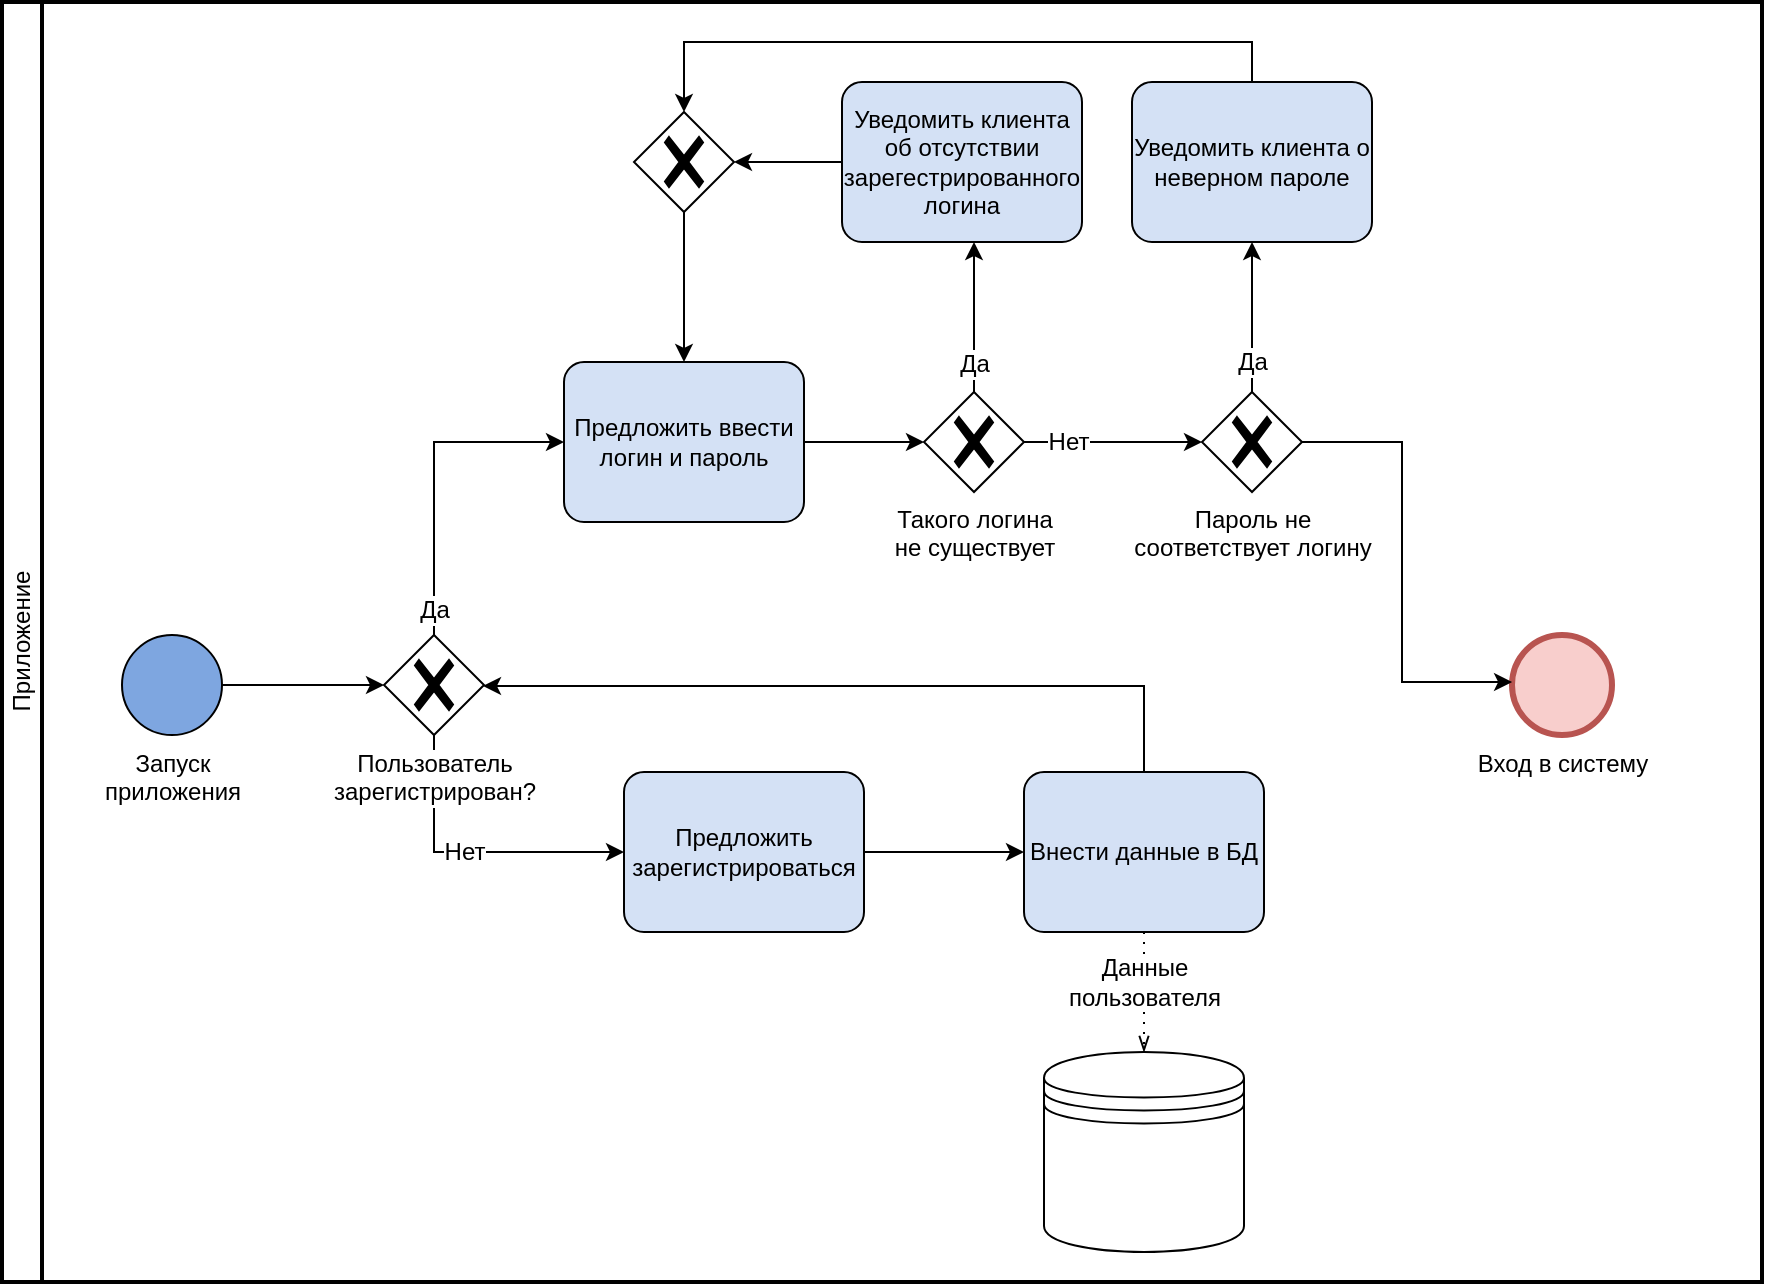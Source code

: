 <mxfile version="18.0.6" type="device" pages="3"><diagram id="o0T-fXwvhmfwsVdojOY_" name="Авторизация"><mxGraphModel dx="-19066" dy="-2922" grid="1" gridSize="10" guides="1" tooltips="1" connect="1" arrows="1" fold="1" page="1" pageScale="1" pageWidth="827" pageHeight="1169" math="0" shadow="0"><root><mxCell id="0"/><mxCell id="1" parent="0"/><mxCell id="MpMucS1ELa0cvuNRgg85-1" value="Приложение" style="swimlane;html=1;startSize=20;fontStyle=0;collapsible=0;horizontal=0;swimlaneLine=1;swimlaneFillColor=#ffffff;strokeWidth=2;" parent="1" vertex="1"><mxGeometry x="19950" y="3610" width="880" height="640" as="geometry"/></mxCell><mxCell id="MpMucS1ELa0cvuNRgg85-2" style="edgeStyle=orthogonalEdgeStyle;rounded=0;orthogonalLoop=1;jettySize=auto;html=1;fillColor=#D4E1F5;" parent="MpMucS1ELa0cvuNRgg85-1" edge="1"><mxGeometry relative="1" as="geometry"><mxPoint x="3262.0" y="78.111" as="sourcePoint"/></mxGeometry></mxCell><mxCell id="MpMucS1ELa0cvuNRgg85-3" value="" style="edgeStyle=orthogonalEdgeStyle;rounded=0;orthogonalLoop=1;jettySize=auto;html=1;" parent="MpMucS1ELa0cvuNRgg85-1" source="MpMucS1ELa0cvuNRgg85-4" target="MpMucS1ELa0cvuNRgg85-11" edge="1"><mxGeometry relative="1" as="geometry"/></mxCell><mxCell id="MpMucS1ELa0cvuNRgg85-4" value="Запуск &lt;br&gt;приложения" style="points=[[0.145,0.145,0],[0.5,0,0],[0.855,0.145,0],[1,0.5,0],[0.855,0.855,0],[0.5,1,0],[0.145,0.855,0],[0,0.5,0]];shape=mxgraph.bpmn.event;html=1;verticalLabelPosition=bottom;labelBackgroundColor=#ffffff;verticalAlign=top;align=center;perimeter=ellipsePerimeter;outlineConnect=0;aspect=fixed;outline=standard;symbol=general;fillColor=#7EA6E0;" parent="MpMucS1ELa0cvuNRgg85-1" vertex="1"><mxGeometry x="60" y="316.5" width="50" height="50" as="geometry"/></mxCell><mxCell id="MpMucS1ELa0cvuNRgg85-5" style="edgeStyle=orthogonalEdgeStyle;rounded=0;orthogonalLoop=1;jettySize=auto;html=1;" parent="MpMucS1ELa0cvuNRgg85-1" source="MpMucS1ELa0cvuNRgg85-6" target="MpMucS1ELa0cvuNRgg85-20" edge="1"><mxGeometry relative="1" as="geometry"><mxPoint x="581" y="425" as="targetPoint"/></mxGeometry></mxCell><mxCell id="MpMucS1ELa0cvuNRgg85-6" value="Предложить зарегистрироваться" style="points=[[0.25,0,0],[0.5,0,0],[0.75,0,0],[1,0.25,0],[1,0.5,0],[1,0.75,0],[0.75,1,0],[0.5,1,0],[0.25,1,0],[0,0.75,0],[0,0.5,0],[0,0.25,0]];shape=mxgraph.bpmn.task;whiteSpace=wrap;rectStyle=rounded;size=10;taskMarker=abstract;fillColor=#D4E1F5;strokeColor=#000000;" parent="MpMucS1ELa0cvuNRgg85-1" vertex="1"><mxGeometry x="311" y="385" width="120" height="80" as="geometry"/></mxCell><mxCell id="MpMucS1ELa0cvuNRgg85-7" style="edgeStyle=orthogonalEdgeStyle;rounded=0;orthogonalLoop=1;jettySize=auto;html=1;exitX=0.5;exitY=0;exitDx=0;exitDy=0;exitPerimeter=0;" parent="MpMucS1ELa0cvuNRgg85-1" source="MpMucS1ELa0cvuNRgg85-11" target="MpMucS1ELa0cvuNRgg85-15" edge="1"><mxGeometry relative="1" as="geometry"><mxPoint x="391" y="263" as="targetPoint"/><Array as="points"><mxPoint x="216" y="220"/></Array></mxGeometry></mxCell><mxCell id="MpMucS1ELa0cvuNRgg85-8" value="Да" style="edgeLabel;html=1;align=center;verticalAlign=middle;resizable=0;points=[];fontSize=12;fontColor=default;" parent="MpMucS1ELa0cvuNRgg85-7" vertex="1" connectable="0"><mxGeometry x="-0.866" y="1" relative="1" as="geometry"><mxPoint x="1" y="-2" as="offset"/></mxGeometry></mxCell><mxCell id="MpMucS1ELa0cvuNRgg85-9" style="edgeStyle=orthogonalEdgeStyle;rounded=0;orthogonalLoop=1;jettySize=auto;html=1;exitX=0.5;exitY=1;exitDx=0;exitDy=0;exitPerimeter=0;" parent="MpMucS1ELa0cvuNRgg85-1" source="MpMucS1ELa0cvuNRgg85-11" target="MpMucS1ELa0cvuNRgg85-6" edge="1"><mxGeometry relative="1" as="geometry"><Array as="points"><mxPoint x="216" y="425"/></Array></mxGeometry></mxCell><mxCell id="MpMucS1ELa0cvuNRgg85-10" value="Нет" style="edgeLabel;html=1;align=center;verticalAlign=middle;resizable=0;points=[];fontSize=12;fontColor=default;" parent="MpMucS1ELa0cvuNRgg85-9" vertex="1" connectable="0"><mxGeometry x="-0.616" relative="1" as="geometry"><mxPoint x="15" y="29" as="offset"/></mxGeometry></mxCell><mxCell id="MpMucS1ELa0cvuNRgg85-11" value="Пользователь&lt;br&gt;зарегистрирован?" style="points=[[0.25,0.25,0],[0.5,0,0],[0.75,0.25,0],[1,0.5,0],[0.75,0.75,0],[0.5,1,0],[0.25,0.75,0],[0,0.5,0]];shape=mxgraph.bpmn.gateway2;html=1;verticalLabelPosition=bottom;labelBackgroundColor=#ffffff;verticalAlign=top;align=center;perimeter=rhombusPerimeter;outlineConnect=0;outline=none;symbol=none;gwType=exclusive;" parent="MpMucS1ELa0cvuNRgg85-1" vertex="1"><mxGeometry x="191" y="316.5" width="50" height="50" as="geometry"/></mxCell><mxCell id="MpMucS1ELa0cvuNRgg85-12" value="" style="edgeStyle=orthogonalEdgeStyle;rounded=0;orthogonalLoop=1;jettySize=auto;html=1;" parent="MpMucS1ELa0cvuNRgg85-1" edge="1"><mxGeometry relative="1" as="geometry"><mxPoint x="3638" y="78" as="sourcePoint"/></mxGeometry></mxCell><mxCell id="MpMucS1ELa0cvuNRgg85-13" style="edgeStyle=orthogonalEdgeStyle;rounded=0;orthogonalLoop=1;jettySize=auto;html=1;exitX=1;exitY=0.5;exitDx=0;exitDy=0;exitPerimeter=0;fillColor=#D4E1F5;startArrow=none;" parent="MpMucS1ELa0cvuNRgg85-1" edge="1"><mxGeometry relative="1" as="geometry"><mxPoint x="3822" y="78" as="sourcePoint"/><Array as="points"/></mxGeometry></mxCell><mxCell id="MpMucS1ELa0cvuNRgg85-14" style="edgeStyle=orthogonalEdgeStyle;rounded=0;orthogonalLoop=1;jettySize=auto;html=1;labelBackgroundColor=none;labelBorderColor=none;fontSize=12;fontColor=default;" parent="MpMucS1ELa0cvuNRgg85-1" source="MpMucS1ELa0cvuNRgg85-15" target="MpMucS1ELa0cvuNRgg85-18" edge="1"><mxGeometry relative="1" as="geometry"/></mxCell><mxCell id="MpMucS1ELa0cvuNRgg85-15" value="Предложить ввести логин и пароль" style="points=[[0.25,0,0],[0.5,0,0],[0.75,0,0],[1,0.25,0],[1,0.5,0],[1,0.75,0],[0.75,1,0],[0.5,1,0],[0.25,1,0],[0,0.75,0],[0,0.5,0],[0,0.25,0]];shape=mxgraph.bpmn.task;whiteSpace=wrap;rectStyle=rounded;size=10;taskMarker=abstract;fillColor=#D4E1F5;strokeColor=#000000;" parent="MpMucS1ELa0cvuNRgg85-1" vertex="1"><mxGeometry x="281" y="180" width="120" height="80" as="geometry"/></mxCell><mxCell id="MpMucS1ELa0cvuNRgg85-16" style="edgeStyle=orthogonalEdgeStyle;rounded=0;orthogonalLoop=1;jettySize=auto;html=1;labelBackgroundColor=none;labelBorderColor=none;fontSize=12;fontColor=default;" parent="MpMucS1ELa0cvuNRgg85-1" source="MpMucS1ELa0cvuNRgg85-18" target="MpMucS1ELa0cvuNRgg85-25" edge="1"><mxGeometry relative="1" as="geometry"><Array as="points"><mxPoint x="486" y="80"/></Array></mxGeometry></mxCell><mxCell id="MpMucS1ELa0cvuNRgg85-17" value="Да" style="edgeLabel;html=1;align=center;verticalAlign=middle;resizable=0;points=[];fontSize=12;fontColor=default;" parent="MpMucS1ELa0cvuNRgg85-16" vertex="1" connectable="0"><mxGeometry x="-0.876" y="-1" relative="1" as="geometry"><mxPoint x="-1" y="-10" as="offset"/></mxGeometry></mxCell><mxCell id="MpMucS1ELa0cvuNRgg85-18" value="Такого логина &lt;br&gt;не существует" style="points=[[0.25,0.25,0],[0.5,0,0],[0.75,0.25,0],[1,0.5,0],[0.75,0.75,0],[0.5,1,0],[0.25,0.75,0],[0,0.5,0]];shape=mxgraph.bpmn.gateway2;html=1;verticalLabelPosition=bottom;labelBackgroundColor=#ffffff;verticalAlign=top;align=center;perimeter=rhombusPerimeter;outlineConnect=0;outline=none;symbol=none;gwType=exclusive;" parent="MpMucS1ELa0cvuNRgg85-1" vertex="1"><mxGeometry x="461" y="195" width="50" height="50" as="geometry"/></mxCell><mxCell id="MpMucS1ELa0cvuNRgg85-19" style="edgeStyle=orthogonalEdgeStyle;rounded=0;orthogonalLoop=1;jettySize=auto;html=1;labelBackgroundColor=none;labelBorderColor=none;fontSize=12;fontColor=default;" parent="MpMucS1ELa0cvuNRgg85-1" source="MpMucS1ELa0cvuNRgg85-20" target="MpMucS1ELa0cvuNRgg85-11" edge="1"><mxGeometry relative="1" as="geometry"><Array as="points"><mxPoint x="571" y="342"/></Array></mxGeometry></mxCell><mxCell id="MpMucS1ELa0cvuNRgg85-20" value="Внести данные в БД" style="points=[[0.25,0,0],[0.5,0,0],[0.75,0,0],[1,0.25,0],[1,0.5,0],[1,0.75,0],[0.75,1,0],[0.5,1,0],[0.25,1,0],[0,0.75,0],[0,0.5,0],[0,0.25,0]];shape=mxgraph.bpmn.task;whiteSpace=wrap;rectStyle=rounded;size=10;taskMarker=abstract;fillColor=#D4E1F5;strokeColor=#000000;" parent="MpMucS1ELa0cvuNRgg85-1" vertex="1"><mxGeometry x="511" y="385" width="120" height="80" as="geometry"/></mxCell><mxCell id="MpMucS1ELa0cvuNRgg85-21" value="" style="shape=datastore;whiteSpace=wrap;html=1;labelPosition=center;verticalLabelPosition=bottom;align=center;verticalAlign=top;labelBackgroundColor=none;fontSize=12;fontColor=default;" parent="MpMucS1ELa0cvuNRgg85-1" vertex="1"><mxGeometry x="521" y="525" width="100" height="100" as="geometry"/></mxCell><mxCell id="MpMucS1ELa0cvuNRgg85-22" value="" style="edgeStyle=elbowEdgeStyle;fontSize=12;html=1;endFill=0;startFill=0;endSize=6;startSize=6;dashed=1;dashPattern=1 4;endArrow=openThin;startArrow=none;rounded=0;labelBackgroundColor=none;labelBorderColor=none;fontColor=default;" parent="MpMucS1ELa0cvuNRgg85-1" source="MpMucS1ELa0cvuNRgg85-20" target="MpMucS1ELa0cvuNRgg85-21" edge="1"><mxGeometry width="160" relative="1" as="geometry"><mxPoint x="561" y="315" as="sourcePoint"/><mxPoint x="721" y="315" as="targetPoint"/></mxGeometry></mxCell><mxCell id="MpMucS1ELa0cvuNRgg85-23" value="Данные&lt;br&gt;пользователя" style="edgeLabel;html=1;align=center;verticalAlign=middle;resizable=0;points=[];fontSize=12;fontColor=default;" parent="MpMucS1ELa0cvuNRgg85-22" vertex="1" connectable="0"><mxGeometry x="-0.299" y="-2" relative="1" as="geometry"><mxPoint x="2" y="4" as="offset"/></mxGeometry></mxCell><mxCell id="MpMucS1ELa0cvuNRgg85-24" style="edgeStyle=orthogonalEdgeStyle;rounded=0;orthogonalLoop=1;jettySize=auto;html=1;labelBackgroundColor=none;labelBorderColor=none;fontSize=12;fontColor=default;" parent="MpMucS1ELa0cvuNRgg85-1" source="MpMucS1ELa0cvuNRgg85-25" target="MpMucS1ELa0cvuNRgg85-32" edge="1"><mxGeometry relative="1" as="geometry"/></mxCell><mxCell id="MpMucS1ELa0cvuNRgg85-25" value="Уведомить клиента об отсутствии зарегестрированного логина" style="points=[[0.25,0,0],[0.5,0,0],[0.75,0,0],[1,0.25,0],[1,0.5,0],[1,0.75,0],[0.75,1,0],[0.5,1,0],[0.25,1,0],[0,0.75,0],[0,0.5,0],[0,0.25,0]];shape=mxgraph.bpmn.task;whiteSpace=wrap;rectStyle=rounded;size=10;taskMarker=abstract;fillColor=#D4E1F5;strokeColor=#000000;" parent="MpMucS1ELa0cvuNRgg85-1" vertex="1"><mxGeometry x="420" y="40" width="120" height="80" as="geometry"/></mxCell><mxCell id="MpMucS1ELa0cvuNRgg85-26" style="edgeStyle=orthogonalEdgeStyle;rounded=0;orthogonalLoop=1;jettySize=auto;html=1;labelBackgroundColor=none;labelBorderColor=none;fontSize=12;fontColor=default;" parent="MpMucS1ELa0cvuNRgg85-1" source="MpMucS1ELa0cvuNRgg85-28" target="MpMucS1ELa0cvuNRgg85-34" edge="1"><mxGeometry relative="1" as="geometry"/></mxCell><mxCell id="MpMucS1ELa0cvuNRgg85-27" value="Да" style="edgeLabel;html=1;align=center;verticalAlign=middle;resizable=0;points=[];fontSize=12;fontColor=default;" parent="MpMucS1ELa0cvuNRgg85-26" vertex="1" connectable="0"><mxGeometry x="-0.301" relative="1" as="geometry"><mxPoint y="11" as="offset"/></mxGeometry></mxCell><mxCell id="MpMucS1ELa0cvuNRgg85-28" value="Пароль не &lt;br&gt;соответствует логину" style="points=[[0.25,0.25,0],[0.5,0,0],[0.75,0.25,0],[1,0.5,0],[0.75,0.75,0],[0.5,1,0],[0.25,0.75,0],[0,0.5,0]];shape=mxgraph.bpmn.gateway2;html=1;verticalLabelPosition=bottom;labelBackgroundColor=#ffffff;verticalAlign=top;align=center;perimeter=rhombusPerimeter;outlineConnect=0;outline=none;symbol=none;gwType=exclusive;" parent="MpMucS1ELa0cvuNRgg85-1" vertex="1"><mxGeometry x="600" y="195" width="50" height="50" as="geometry"/></mxCell><mxCell id="MpMucS1ELa0cvuNRgg85-29" style="edgeStyle=orthogonalEdgeStyle;rounded=0;orthogonalLoop=1;jettySize=auto;html=1;labelBackgroundColor=none;labelBorderColor=none;fontSize=12;fontColor=default;" parent="MpMucS1ELa0cvuNRgg85-1" source="MpMucS1ELa0cvuNRgg85-18" target="MpMucS1ELa0cvuNRgg85-28" edge="1"><mxGeometry relative="1" as="geometry"><mxPoint x="640" y="220" as="targetPoint"/></mxGeometry></mxCell><mxCell id="MpMucS1ELa0cvuNRgg85-30" value="Нет" style="edgeLabel;html=1;align=center;verticalAlign=middle;resizable=0;points=[];fontSize=12;fontColor=default;" parent="MpMucS1ELa0cvuNRgg85-29" vertex="1" connectable="0"><mxGeometry x="-0.772" y="-1" relative="1" as="geometry"><mxPoint x="12" y="-1" as="offset"/></mxGeometry></mxCell><mxCell id="MpMucS1ELa0cvuNRgg85-31" style="edgeStyle=orthogonalEdgeStyle;rounded=0;orthogonalLoop=1;jettySize=auto;html=1;labelBackgroundColor=none;labelBorderColor=none;fontSize=12;fontColor=default;" parent="MpMucS1ELa0cvuNRgg85-1" source="MpMucS1ELa0cvuNRgg85-32" target="MpMucS1ELa0cvuNRgg85-15" edge="1"><mxGeometry relative="1" as="geometry"/></mxCell><mxCell id="MpMucS1ELa0cvuNRgg85-32" value="" style="points=[[0.25,0.25,0],[0.5,0,0],[0.75,0.25,0],[1,0.5,0],[0.75,0.75,0],[0.5,1,0],[0.25,0.75,0],[0,0.5,0]];shape=mxgraph.bpmn.gateway2;html=1;verticalLabelPosition=bottom;labelBackgroundColor=#ffffff;verticalAlign=top;align=center;perimeter=rhombusPerimeter;outlineConnect=0;outline=none;symbol=none;gwType=exclusive;" parent="MpMucS1ELa0cvuNRgg85-1" vertex="1"><mxGeometry x="316" y="55" width="50" height="50" as="geometry"/></mxCell><mxCell id="MpMucS1ELa0cvuNRgg85-33" style="edgeStyle=orthogonalEdgeStyle;rounded=0;orthogonalLoop=1;jettySize=auto;html=1;labelBackgroundColor=none;labelBorderColor=none;fontSize=12;fontColor=default;" parent="MpMucS1ELa0cvuNRgg85-1" source="MpMucS1ELa0cvuNRgg85-34" target="MpMucS1ELa0cvuNRgg85-32" edge="1"><mxGeometry relative="1" as="geometry"><Array as="points"><mxPoint x="625" y="20"/><mxPoint x="341" y="20"/></Array></mxGeometry></mxCell><mxCell id="MpMucS1ELa0cvuNRgg85-34" value="Уведомить клиента о неверном пароле" style="points=[[0.25,0,0],[0.5,0,0],[0.75,0,0],[1,0.25,0],[1,0.5,0],[1,0.75,0],[0.75,1,0],[0.5,1,0],[0.25,1,0],[0,0.75,0],[0,0.5,0],[0,0.25,0]];shape=mxgraph.bpmn.task;whiteSpace=wrap;rectStyle=rounded;size=10;taskMarker=abstract;fillColor=#D4E1F5;strokeColor=#000000;" parent="MpMucS1ELa0cvuNRgg85-1" vertex="1"><mxGeometry x="565" y="40" width="120" height="80" as="geometry"/></mxCell><mxCell id="MpMucS1ELa0cvuNRgg85-35" value="Вход в систему" style="points=[[0.145,0.145,0],[0.5,0,0],[0.855,0.145,0],[1,0.5,0],[0.855,0.855,0],[0.5,1,0],[0.145,0.855,0],[0,0.5,0]];shape=mxgraph.bpmn.event;html=1;verticalLabelPosition=bottom;labelBackgroundColor=#ffffff;verticalAlign=top;align=center;perimeter=ellipsePerimeter;outlineConnect=0;aspect=fixed;outline=end;symbol=terminate2;fillColor=#f8cecc;strokeColor=#b85450;" parent="MpMucS1ELa0cvuNRgg85-1" vertex="1"><mxGeometry x="755" y="316.5" width="50" height="50" as="geometry"/></mxCell><mxCell id="MpMucS1ELa0cvuNRgg85-36" style="edgeStyle=orthogonalEdgeStyle;rounded=0;orthogonalLoop=1;jettySize=auto;html=1;labelBackgroundColor=none;labelBorderColor=none;fontSize=12;fontColor=default;" parent="MpMucS1ELa0cvuNRgg85-1" source="MpMucS1ELa0cvuNRgg85-28" target="MpMucS1ELa0cvuNRgg85-35" edge="1"><mxGeometry relative="1" as="geometry"><mxPoint x="750" y="310" as="targetPoint"/><Array as="points"><mxPoint x="700" y="220"/><mxPoint x="700" y="340"/></Array></mxGeometry></mxCell></root></mxGraphModel></diagram><diagram id="7FMNzWMRldb9bPHa3q_j" name="Создание события"><mxGraphModel dx="-19066" dy="-2922" grid="1" gridSize="10" guides="1" tooltips="1" connect="1" arrows="1" fold="1" page="1" pageScale="1" pageWidth="827" pageHeight="1169" math="0" shadow="0"><root><mxCell id="0"/><mxCell id="1" parent="0"/><mxCell id="z4tHyPO57rzbmGHEaKG1-1" value="Приложение" style="swimlane;html=1;startSize=20;fontStyle=0;collapsible=0;horizontal=0;swimlaneLine=1;swimlaneFillColor=#ffffff;strokeWidth=2;" parent="1" vertex="1"><mxGeometry x="19910" y="3870" width="1220" height="470" as="geometry"/></mxCell><mxCell id="z4tHyPO57rzbmGHEaKG1-2" style="edgeStyle=orthogonalEdgeStyle;rounded=0;orthogonalLoop=1;jettySize=auto;html=1;fillColor=#D4E1F5;" parent="z4tHyPO57rzbmGHEaKG1-1" edge="1"><mxGeometry relative="1" as="geometry"><mxPoint x="3262.0" y="78.111" as="sourcePoint"/></mxGeometry></mxCell><mxCell id="z4tHyPO57rzbmGHEaKG1-3" value="" style="edgeStyle=orthogonalEdgeStyle;rounded=0;orthogonalLoop=1;jettySize=auto;html=1;" parent="z4tHyPO57rzbmGHEaKG1-1" source="z4tHyPO57rzbmGHEaKG1-4" target="5cgPSQj0yWB2zEG8vFuC-1" edge="1"><mxGeometry relative="1" as="geometry"><mxPoint x="160" y="221.5" as="targetPoint"/></mxGeometry></mxCell><mxCell id="z4tHyPO57rzbmGHEaKG1-4" value="Вход в систему" style="points=[[0.145,0.145,0],[0.5,0,0],[0.855,0.145,0],[1,0.5,0],[0.855,0.855,0],[0.5,1,0],[0.145,0.855,0],[0,0.5,0]];shape=mxgraph.bpmn.event;html=1;verticalLabelPosition=bottom;labelBackgroundColor=#ffffff;verticalAlign=top;align=center;perimeter=ellipsePerimeter;outlineConnect=0;aspect=fixed;outline=standard;symbol=general;fillColor=#7EA6E0;" parent="z4tHyPO57rzbmGHEaKG1-1" vertex="1"><mxGeometry x="50" y="196" width="50" height="50" as="geometry"/></mxCell><mxCell id="z4tHyPO57rzbmGHEaKG1-12" value="" style="edgeStyle=orthogonalEdgeStyle;rounded=0;orthogonalLoop=1;jettySize=auto;html=1;" parent="z4tHyPO57rzbmGHEaKG1-1" edge="1"><mxGeometry relative="1" as="geometry"><mxPoint x="3638" y="78" as="sourcePoint"/></mxGeometry></mxCell><mxCell id="z4tHyPO57rzbmGHEaKG1-13" style="edgeStyle=orthogonalEdgeStyle;rounded=0;orthogonalLoop=1;jettySize=auto;html=1;exitX=1;exitY=0.5;exitDx=0;exitDy=0;exitPerimeter=0;fillColor=#D4E1F5;startArrow=none;" parent="z4tHyPO57rzbmGHEaKG1-1" edge="1"><mxGeometry relative="1" as="geometry"><mxPoint x="3822" y="78" as="sourcePoint"/><Array as="points"/></mxGeometry></mxCell><mxCell id="z4tHyPO57rzbmGHEaKG1-21" value="" style="shape=datastore;whiteSpace=wrap;html=1;labelPosition=center;verticalLabelPosition=bottom;align=center;verticalAlign=top;labelBackgroundColor=none;fontSize=12;fontColor=default;" parent="z4tHyPO57rzbmGHEaKG1-1" vertex="1"><mxGeometry x="920" y="349.5" width="100" height="100" as="geometry"/></mxCell><mxCell id="z4tHyPO57rzbmGHEaKG1-22" value="" style="edgeStyle=elbowEdgeStyle;fontSize=12;html=1;endFill=0;startFill=0;endSize=6;startSize=6;dashed=1;dashPattern=1 4;endArrow=openThin;startArrow=none;rounded=0;labelBackgroundColor=none;labelBorderColor=none;fontColor=default;" parent="z4tHyPO57rzbmGHEaKG1-1" source="mAUe9KMQL8DpTRZji9Kc-13" target="z4tHyPO57rzbmGHEaKG1-21" edge="1"><mxGeometry width="160" relative="1" as="geometry"><mxPoint x="561" y="344.5" as="sourcePoint"/><mxPoint x="711" y="194.5" as="targetPoint"/></mxGeometry></mxCell><mxCell id="z4tHyPO57rzbmGHEaKG1-23" value="Данные события" style="edgeLabel;html=1;align=center;verticalAlign=middle;resizable=0;points=[];fontSize=12;fontColor=default;" parent="z4tHyPO57rzbmGHEaKG1-22" vertex="1" connectable="0"><mxGeometry x="-0.299" y="-2" relative="1" as="geometry"><mxPoint x="2" y="4" as="offset"/></mxGeometry></mxCell><mxCell id="z4tHyPO57rzbmGHEaKG1-35" value="Событие создано" style="points=[[0.145,0.145,0],[0.5,0,0],[0.855,0.145,0],[1,0.5,0],[0.855,0.855,0],[0.5,1,0],[0.145,0.855,0],[0,0.5,0]];shape=mxgraph.bpmn.event;html=1;verticalLabelPosition=bottom;labelBackgroundColor=#ffffff;verticalAlign=top;align=center;perimeter=ellipsePerimeter;outlineConnect=0;aspect=fixed;outline=end;symbol=terminate2;fillColor=#f8cecc;strokeColor=#b85450;" parent="z4tHyPO57rzbmGHEaKG1-1" vertex="1"><mxGeometry x="1110" y="196" width="50" height="50" as="geometry"/></mxCell><mxCell id="mAUe9KMQL8DpTRZji9Kc-6" style="edgeStyle=orthogonalEdgeStyle;rounded=0;orthogonalLoop=1;jettySize=auto;html=1;labelBackgroundColor=none;labelBorderColor=none;fontSize=12;fontColor=default;" parent="z4tHyPO57rzbmGHEaKG1-1" source="5cgPSQj0yWB2zEG8vFuC-1" target="mAUe9KMQL8DpTRZji9Kc-4" edge="1"><mxGeometry relative="1" as="geometry"/></mxCell><mxCell id="5cgPSQj0yWB2zEG8vFuC-1" value="Запрос на создание события" style="points=[[0.25,0,0],[0.5,0,0],[0.75,0,0],[1,0.25,0],[1,0.5,0],[1,0.75,0],[0.75,1,0],[0.5,1,0],[0.25,1,0],[0,0.75,0],[0,0.5,0],[0,0.25,0]];shape=mxgraph.bpmn.task;whiteSpace=wrap;rectStyle=rounded;size=10;taskMarker=user;fillColor=#D4E1F5;strokeColor=#000000;isLoopStandard=0;isLoopSub=0;isLoopMultiParallel=0;isLoopMultiSeq=0;" parent="z4tHyPO57rzbmGHEaKG1-1" vertex="1"><mxGeometry x="151" y="181" width="120" height="80" as="geometry"/></mxCell><mxCell id="mAUe9KMQL8DpTRZji9Kc-7" style="edgeStyle=orthogonalEdgeStyle;rounded=0;orthogonalLoop=1;jettySize=auto;html=1;labelBackgroundColor=none;labelBorderColor=none;fontSize=12;fontColor=default;" parent="z4tHyPO57rzbmGHEaKG1-1" source="mAUe9KMQL8DpTRZji9Kc-4" target="mAUe9KMQL8DpTRZji9Kc-10" edge="1"><mxGeometry relative="1" as="geometry"/></mxCell><mxCell id="mAUe9KMQL8DpTRZji9Kc-4" value="Указание даты, описания, выбор тегов " style="points=[[0.25,0,0],[0.5,0,0],[0.75,0,0],[1,0.25,0],[1,0.5,0],[1,0.75,0],[0.75,1,0],[0.5,1,0],[0.25,1,0],[0,0.75,0],[0,0.5,0],[0,0.25,0]];shape=mxgraph.bpmn.task;whiteSpace=wrap;rectStyle=rounded;size=10;taskMarker=user;fillColor=#D4E1F5;strokeColor=#000000;isLoopStandard=0;isLoopSub=0;isLoopMultiParallel=0;isLoopMultiSeq=0;" parent="z4tHyPO57rzbmGHEaKG1-1" vertex="1"><mxGeometry x="320" y="181" width="120" height="80" as="geometry"/></mxCell><mxCell id="mAUe9KMQL8DpTRZji9Kc-24" style="edgeStyle=orthogonalEdgeStyle;rounded=0;orthogonalLoop=1;jettySize=auto;html=1;labelBackgroundColor=none;labelBorderColor=none;fontSize=12;fontColor=default;" parent="z4tHyPO57rzbmGHEaKG1-1" source="mAUe9KMQL8DpTRZji9Kc-5" target="mAUe9KMQL8DpTRZji9Kc-23" edge="1"><mxGeometry relative="1" as="geometry"/></mxCell><mxCell id="mAUe9KMQL8DpTRZji9Kc-5" value="Добавление участников при необходимости, указание прав доступа" style="points=[[0.25,0,0],[0.5,0,0],[0.75,0,0],[1,0.25,0],[1,0.5,0],[1,0.75,0],[0.75,1,0],[0.5,1,0],[0.25,1,0],[0,0.75,0],[0,0.5,0],[0,0.25,0]];shape=mxgraph.bpmn.task;whiteSpace=wrap;rectStyle=rounded;size=10;taskMarker=user;fillColor=#D4E1F5;strokeColor=#000000;isLoopStandard=0;isLoopSub=0;isLoopMultiParallel=0;isLoopMultiSeq=0;" parent="z4tHyPO57rzbmGHEaKG1-1" vertex="1"><mxGeometry x="600" y="181" width="120" height="80" as="geometry"/></mxCell><mxCell id="mAUe9KMQL8DpTRZji9Kc-11" style="edgeStyle=orthogonalEdgeStyle;rounded=0;orthogonalLoop=1;jettySize=auto;html=1;labelBackgroundColor=none;labelBorderColor=none;fontSize=12;fontColor=default;" parent="z4tHyPO57rzbmGHEaKG1-1" source="mAUe9KMQL8DpTRZji9Kc-10" target="mAUe9KMQL8DpTRZji9Kc-5" edge="1"><mxGeometry relative="1" as="geometry"/></mxCell><mxCell id="mAUe9KMQL8DpTRZji9Kc-12" value="Да" style="edgeLabel;html=1;align=center;verticalAlign=middle;resizable=0;points=[];fontSize=12;fontColor=default;" parent="mAUe9KMQL8DpTRZji9Kc-11" vertex="1" connectable="0"><mxGeometry x="-0.752" relative="1" as="geometry"><mxPoint x="7" as="offset"/></mxGeometry></mxCell><mxCell id="mAUe9KMQL8DpTRZji9Kc-10" value="Тип события -&lt;br&gt;&amp;nbsp;мероприятие?" style="points=[[0.25,0.25,0],[0.5,0,0],[0.75,0.25,0],[1,0.5,0],[0.75,0.75,0],[0.5,1,0],[0.25,0.75,0],[0,0.5,0]];shape=mxgraph.bpmn.gateway2;html=1;verticalLabelPosition=bottom;labelBackgroundColor=#ffffff;verticalAlign=top;align=center;perimeter=rhombusPerimeter;outlineConnect=0;outline=none;symbol=none;gwType=exclusive;" parent="z4tHyPO57rzbmGHEaKG1-1" vertex="1"><mxGeometry x="480" y="196" width="50" height="50" as="geometry"/></mxCell><mxCell id="mAUe9KMQL8DpTRZji9Kc-27" style="edgeStyle=orthogonalEdgeStyle;rounded=0;orthogonalLoop=1;jettySize=auto;html=1;labelBackgroundColor=none;labelBorderColor=none;fontSize=12;fontColor=default;" parent="z4tHyPO57rzbmGHEaKG1-1" source="mAUe9KMQL8DpTRZji9Kc-13" target="z4tHyPO57rzbmGHEaKG1-35" edge="1"><mxGeometry relative="1" as="geometry"/></mxCell><mxCell id="mAUe9KMQL8DpTRZji9Kc-13" value="Внести данные в БД" style="points=[[0.25,0,0],[0.5,0,0],[0.75,0,0],[1,0.25,0],[1,0.5,0],[1,0.75,0],[0.75,1,0],[0.5,1,0],[0.25,1,0],[0,0.75,0],[0,0.5,0],[0,0.25,0]];shape=mxgraph.bpmn.task;whiteSpace=wrap;rectStyle=rounded;size=10;taskMarker=abstract;fillColor=#D4E1F5;strokeColor=#000000;isLoopStandard=0;isLoopSub=0;isLoopMultiParallel=0;isLoopMultiSeq=0;" parent="z4tHyPO57rzbmGHEaKG1-1" vertex="1"><mxGeometry x="900" y="181" width="120" height="80" as="geometry"/></mxCell><mxCell id="mAUe9KMQL8DpTRZji9Kc-21" style="edgeStyle=orthogonalEdgeStyle;rounded=0;orthogonalLoop=1;jettySize=auto;html=1;labelBackgroundColor=none;labelBorderColor=none;fontSize=12;fontColor=default;" parent="z4tHyPO57rzbmGHEaKG1-1" source="mAUe9KMQL8DpTRZji9Kc-17" target="mAUe9KMQL8DpTRZji9Kc-22" edge="1"><mxGeometry relative="1" as="geometry"><mxPoint x="720" y="102.5" as="targetPoint"/></mxGeometry></mxCell><mxCell id="mAUe9KMQL8DpTRZji9Kc-17" value="Указана опция&amp;nbsp;&lt;br&gt;&quot;весь день&quot;?" style="points=[[0.25,0.25,0],[0.5,0,0],[0.75,0.25,0],[1,0.5,0],[0.75,0.75,0],[0.5,1,0],[0.25,0.75,0],[0,0.5,0]];shape=mxgraph.bpmn.gateway2;html=1;verticalLabelPosition=bottom;labelBackgroundColor=#ffffff;verticalAlign=top;align=center;perimeter=rhombusPerimeter;outlineConnect=0;outline=none;symbol=none;gwType=exclusive;" parent="z4tHyPO57rzbmGHEaKG1-1" vertex="1"><mxGeometry x="600" y="77.5" width="50" height="50" as="geometry"/></mxCell><mxCell id="mAUe9KMQL8DpTRZji9Kc-14" style="edgeStyle=orthogonalEdgeStyle;rounded=0;orthogonalLoop=1;jettySize=auto;html=1;labelBackgroundColor=none;labelBorderColor=none;fontSize=12;fontColor=default;" parent="z4tHyPO57rzbmGHEaKG1-1" source="mAUe9KMQL8DpTRZji9Kc-10" target="mAUe9KMQL8DpTRZji9Kc-17" edge="1"><mxGeometry relative="1" as="geometry"><Array as="points"><mxPoint x="505" y="102.5"/></Array></mxGeometry></mxCell><mxCell id="mAUe9KMQL8DpTRZji9Kc-25" style="edgeStyle=orthogonalEdgeStyle;rounded=0;orthogonalLoop=1;jettySize=auto;html=1;labelBackgroundColor=none;labelBorderColor=none;fontSize=12;fontColor=default;" parent="z4tHyPO57rzbmGHEaKG1-1" source="mAUe9KMQL8DpTRZji9Kc-22" target="mAUe9KMQL8DpTRZji9Kc-23" edge="1"><mxGeometry relative="1" as="geometry"/></mxCell><mxCell id="mAUe9KMQL8DpTRZji9Kc-22" value="Пометить событие как &quot;весь день&quot;" style="points=[[0.25,0,0],[0.5,0,0],[0.75,0,0],[1,0.25,0],[1,0.5,0],[1,0.75,0],[0.75,1,0],[0.5,1,0],[0.25,1,0],[0,0.75,0],[0,0.5,0],[0,0.25,0]];shape=mxgraph.bpmn.task;whiteSpace=wrap;rectStyle=rounded;size=10;taskMarker=abstract;fillColor=#D4E1F5;strokeColor=#000000;isLoopStandard=0;isLoopSub=0;isLoopMultiParallel=0;isLoopMultiSeq=0;" parent="z4tHyPO57rzbmGHEaKG1-1" vertex="1"><mxGeometry x="730" y="62.5" width="120" height="80" as="geometry"/></mxCell><mxCell id="mAUe9KMQL8DpTRZji9Kc-26" style="edgeStyle=orthogonalEdgeStyle;rounded=0;orthogonalLoop=1;jettySize=auto;html=1;labelBackgroundColor=none;labelBorderColor=none;fontSize=12;fontColor=default;" parent="z4tHyPO57rzbmGHEaKG1-1" source="mAUe9KMQL8DpTRZji9Kc-23" target="mAUe9KMQL8DpTRZji9Kc-13" edge="1"><mxGeometry relative="1" as="geometry"/></mxCell><mxCell id="mAUe9KMQL8DpTRZji9Kc-23" value="" style="points=[[0.25,0.25,0],[0.5,0,0],[0.75,0.25,0],[1,0.5,0],[0.75,0.75,0],[0.5,1,0],[0.25,0.75,0],[0,0.5,0]];shape=mxgraph.bpmn.gateway2;html=1;verticalLabelPosition=bottom;labelBackgroundColor=#ffffff;verticalAlign=top;align=center;perimeter=rhombusPerimeter;outlineConnect=0;outline=none;symbol=none;gwType=exclusive;" parent="z4tHyPO57rzbmGHEaKG1-1" vertex="1"><mxGeometry x="765" y="196" width="50" height="50" as="geometry"/></mxCell></root></mxGraphModel></diagram><diagram id="dwi0Nnsp8_5xuuMGGHEo" name="Добавление тегов"><mxGraphModel dx="-19066" dy="-2922" grid="1" gridSize="10" guides="1" tooltips="1" connect="1" arrows="1" fold="1" page="1" pageScale="1" pageWidth="827" pageHeight="1169" math="0" shadow="0"><root><mxCell id="0"/><mxCell id="1" parent="0"/><mxCell id="3SAf1O-NEbDMr1Ka_TAx-1" value="Приложение" style="swimlane;html=1;startSize=20;fontStyle=0;collapsible=0;horizontal=0;swimlaneLine=1;swimlaneFillColor=#ffffff;strokeWidth=2;" parent="1" vertex="1"><mxGeometry x="19910" y="3870" width="1030" height="460" as="geometry"/></mxCell><mxCell id="3SAf1O-NEbDMr1Ka_TAx-2" style="edgeStyle=orthogonalEdgeStyle;rounded=0;orthogonalLoop=1;jettySize=auto;html=1;fillColor=#D4E1F5;" parent="3SAf1O-NEbDMr1Ka_TAx-1" edge="1"><mxGeometry relative="1" as="geometry"><mxPoint x="3262.0" y="78.111" as="sourcePoint"/></mxGeometry></mxCell><mxCell id="3SAf1O-NEbDMr1Ka_TAx-3" value="" style="edgeStyle=orthogonalEdgeStyle;rounded=0;orthogonalLoop=1;jettySize=auto;html=1;" parent="3SAf1O-NEbDMr1Ka_TAx-1" source="3SAf1O-NEbDMr1Ka_TAx-4" target="3SAf1O-NEbDMr1Ka_TAx-12" edge="1"><mxGeometry relative="1" as="geometry"><mxPoint x="160" y="221.5" as="targetPoint"/></mxGeometry></mxCell><mxCell id="3SAf1O-NEbDMr1Ka_TAx-4" value="Вход в систему" style="points=[[0.145,0.145,0],[0.5,0,0],[0.855,0.145,0],[1,0.5,0],[0.855,0.855,0],[0.5,1,0],[0.145,0.855,0],[0,0.5,0]];shape=mxgraph.bpmn.event;html=1;verticalLabelPosition=bottom;labelBackgroundColor=#ffffff;verticalAlign=top;align=center;perimeter=ellipsePerimeter;outlineConnect=0;aspect=fixed;outline=standard;symbol=general;fillColor=#7EA6E0;" parent="3SAf1O-NEbDMr1Ka_TAx-1" vertex="1"><mxGeometry x="50" y="196" width="50" height="50" as="geometry"/></mxCell><mxCell id="3SAf1O-NEbDMr1Ka_TAx-5" value="" style="edgeStyle=orthogonalEdgeStyle;rounded=0;orthogonalLoop=1;jettySize=auto;html=1;" parent="3SAf1O-NEbDMr1Ka_TAx-1" edge="1"><mxGeometry relative="1" as="geometry"><mxPoint x="3638" y="78" as="sourcePoint"/></mxGeometry></mxCell><mxCell id="3SAf1O-NEbDMr1Ka_TAx-6" style="edgeStyle=orthogonalEdgeStyle;rounded=0;orthogonalLoop=1;jettySize=auto;html=1;exitX=1;exitY=0.5;exitDx=0;exitDy=0;exitPerimeter=0;fillColor=#D4E1F5;startArrow=none;" parent="3SAf1O-NEbDMr1Ka_TAx-1" edge="1"><mxGeometry relative="1" as="geometry"><mxPoint x="3822" y="78" as="sourcePoint"/><Array as="points"/></mxGeometry></mxCell><mxCell id="3SAf1O-NEbDMr1Ka_TAx-7" value="" style="shape=datastore;whiteSpace=wrap;html=1;labelPosition=center;verticalLabelPosition=bottom;align=center;verticalAlign=top;labelBackgroundColor=none;fontSize=12;fontColor=default;" parent="3SAf1O-NEbDMr1Ka_TAx-1" vertex="1"><mxGeometry x="680" y="320" width="100" height="100" as="geometry"/></mxCell><mxCell id="3SAf1O-NEbDMr1Ka_TAx-8" value="" style="edgeStyle=elbowEdgeStyle;fontSize=12;html=1;endFill=0;startFill=0;endSize=6;startSize=6;dashed=1;dashPattern=1 4;endArrow=openThin;startArrow=none;rounded=0;labelBackgroundColor=none;labelBorderColor=none;fontColor=default;" parent="3SAf1O-NEbDMr1Ka_TAx-1" source="3SAf1O-NEbDMr1Ka_TAx-21" target="3SAf1O-NEbDMr1Ka_TAx-7" edge="1"><mxGeometry width="160" relative="1" as="geometry"><mxPoint x="561" y="344.5" as="sourcePoint"/><mxPoint x="711" y="194.5" as="targetPoint"/></mxGeometry></mxCell><mxCell id="3SAf1O-NEbDMr1Ka_TAx-9" value="Данные тега" style="edgeLabel;html=1;align=center;verticalAlign=middle;resizable=0;points=[];fontSize=12;fontColor=default;" parent="3SAf1O-NEbDMr1Ka_TAx-8" vertex="1" connectable="0"><mxGeometry x="-0.299" y="-2" relative="1" as="geometry"><mxPoint x="2" y="4" as="offset"/></mxGeometry></mxCell><mxCell id="3SAf1O-NEbDMr1Ka_TAx-10" value="Тег добавлен" style="points=[[0.145,0.145,0],[0.5,0,0],[0.855,0.145,0],[1,0.5,0],[0.855,0.855,0],[0.5,1,0],[0.145,0.855,0],[0,0.5,0]];shape=mxgraph.bpmn.event;html=1;verticalLabelPosition=bottom;labelBackgroundColor=#ffffff;verticalAlign=top;align=center;perimeter=ellipsePerimeter;outlineConnect=0;aspect=fixed;outline=end;symbol=terminate2;fillColor=#f8cecc;strokeColor=#b85450;" parent="3SAf1O-NEbDMr1Ka_TAx-1" vertex="1"><mxGeometry x="920" y="196" width="50" height="50" as="geometry"/></mxCell><mxCell id="3SAf1O-NEbDMr1Ka_TAx-11" style="edgeStyle=orthogonalEdgeStyle;rounded=0;orthogonalLoop=1;jettySize=auto;html=1;labelBackgroundColor=none;labelBorderColor=none;fontSize=12;fontColor=default;" parent="3SAf1O-NEbDMr1Ka_TAx-1" source="3SAf1O-NEbDMr1Ka_TAx-12" target="3SAf1O-NEbDMr1Ka_TAx-14" edge="1"><mxGeometry relative="1" as="geometry"/></mxCell><mxCell id="3SAf1O-NEbDMr1Ka_TAx-12" value="Запрос на добавление тега" style="points=[[0.25,0,0],[0.5,0,0],[0.75,0,0],[1,0.25,0],[1,0.5,0],[1,0.75,0],[0.75,1,0],[0.5,1,0],[0.25,1,0],[0,0.75,0],[0,0.5,0],[0,0.25,0]];shape=mxgraph.bpmn.task;whiteSpace=wrap;rectStyle=rounded;size=10;taskMarker=user;fillColor=#D4E1F5;strokeColor=#000000;isLoopStandard=0;isLoopSub=0;isLoopMultiParallel=0;isLoopMultiSeq=0;" parent="3SAf1O-NEbDMr1Ka_TAx-1" vertex="1"><mxGeometry x="151" y="181" width="120" height="80" as="geometry"/></mxCell><mxCell id="3SAf1O-NEbDMr1Ka_TAx-13" style="edgeStyle=orthogonalEdgeStyle;rounded=0;orthogonalLoop=1;jettySize=auto;html=1;labelBackgroundColor=none;labelBorderColor=none;fontSize=12;fontColor=default;" parent="3SAf1O-NEbDMr1Ka_TAx-1" source="3SAf1O-NEbDMr1Ka_TAx-14" target="3SAf1O-NEbDMr1Ka_TAx-19" edge="1"><mxGeometry relative="1" as="geometry"/></mxCell><mxCell id="3SAf1O-NEbDMr1Ka_TAx-14" value="Указание названия и описания тега" style="points=[[0.25,0,0],[0.5,0,0],[0.75,0,0],[1,0.25,0],[1,0.5,0],[1,0.75,0],[0.75,1,0],[0.5,1,0],[0.25,1,0],[0,0.75,0],[0,0.5,0],[0,0.25,0]];shape=mxgraph.bpmn.task;whiteSpace=wrap;rectStyle=rounded;size=10;taskMarker=user;fillColor=#D4E1F5;strokeColor=#000000;isLoopStandard=0;isLoopSub=0;isLoopMultiParallel=0;isLoopMultiSeq=0;" parent="3SAf1O-NEbDMr1Ka_TAx-1" vertex="1"><mxGeometry x="320" y="181" width="120" height="80" as="geometry"/></mxCell><mxCell id="3SAf1O-NEbDMr1Ka_TAx-17" style="edgeStyle=orthogonalEdgeStyle;rounded=0;orthogonalLoop=1;jettySize=auto;html=1;labelBackgroundColor=none;labelBorderColor=none;fontSize=12;fontColor=default;" parent="3SAf1O-NEbDMr1Ka_TAx-1" source="3SAf1O-NEbDMr1Ka_TAx-19" target="lFJ3vfCZCinjIZ7wtekj-2" edge="1"><mxGeometry relative="1" as="geometry"><mxPoint x="580" y="140" as="targetPoint"/><Array as="points"><mxPoint x="535" y="110"/></Array></mxGeometry></mxCell><mxCell id="3SAf1O-NEbDMr1Ka_TAx-18" value="Да" style="edgeLabel;html=1;align=center;verticalAlign=middle;resizable=0;points=[];fontSize=12;fontColor=default;" parent="3SAf1O-NEbDMr1Ka_TAx-17" vertex="1" connectable="0"><mxGeometry x="-0.752" relative="1" as="geometry"><mxPoint y="7" as="offset"/></mxGeometry></mxCell><mxCell id="lFJ3vfCZCinjIZ7wtekj-4" style="edgeStyle=orthogonalEdgeStyle;rounded=0;orthogonalLoop=1;jettySize=auto;html=1;labelBackgroundColor=none;labelBorderColor=none;fontSize=12;fontColor=default;" parent="3SAf1O-NEbDMr1Ka_TAx-1" source="3SAf1O-NEbDMr1Ka_TAx-19" target="3SAf1O-NEbDMr1Ka_TAx-21" edge="1"><mxGeometry relative="1" as="geometry"/></mxCell><mxCell id="CU-NjeoutzdGD2jIXGdh-1" value="Нет" style="edgeLabel;html=1;align=center;verticalAlign=middle;resizable=0;points=[];fontSize=12;fontColor=default;" parent="lFJ3vfCZCinjIZ7wtekj-4" vertex="1" connectable="0"><mxGeometry x="-0.778" y="1" relative="1" as="geometry"><mxPoint x="8" y="1" as="offset"/></mxGeometry></mxCell><mxCell id="3SAf1O-NEbDMr1Ka_TAx-19" value="Тег с таким названием &lt;br&gt;уже существует?" style="points=[[0.25,0.25,0],[0.5,0,0],[0.75,0.25,0],[1,0.5,0],[0.75,0.75,0],[0.5,1,0],[0.25,0.75,0],[0,0.5,0]];shape=mxgraph.bpmn.gateway2;html=1;verticalLabelPosition=bottom;labelBackgroundColor=#ffffff;verticalAlign=top;align=center;perimeter=rhombusPerimeter;outlineConnect=0;outline=none;symbol=none;gwType=exclusive;" parent="3SAf1O-NEbDMr1Ka_TAx-1" vertex="1"><mxGeometry x="510" y="196" width="50" height="50" as="geometry"/></mxCell><mxCell id="3SAf1O-NEbDMr1Ka_TAx-20" style="edgeStyle=orthogonalEdgeStyle;rounded=0;orthogonalLoop=1;jettySize=auto;html=1;labelBackgroundColor=none;labelBorderColor=none;fontSize=12;fontColor=default;" parent="3SAf1O-NEbDMr1Ka_TAx-1" source="3SAf1O-NEbDMr1Ka_TAx-21" target="lFJ3vfCZCinjIZ7wtekj-3" edge="1"><mxGeometry relative="1" as="geometry"/></mxCell><mxCell id="3SAf1O-NEbDMr1Ka_TAx-21" value="Внести данные в БД" style="points=[[0.25,0,0],[0.5,0,0],[0.75,0,0],[1,0.25,0],[1,0.5,0],[1,0.75,0],[0.75,1,0],[0.5,1,0],[0.25,1,0],[0,0.75,0],[0,0.5,0],[0,0.25,0]];shape=mxgraph.bpmn.task;whiteSpace=wrap;rectStyle=rounded;size=10;taskMarker=abstract;fillColor=#D4E1F5;strokeColor=#000000;isLoopStandard=0;isLoopSub=0;isLoopMultiParallel=0;isLoopMultiSeq=0;" parent="3SAf1O-NEbDMr1Ka_TAx-1" vertex="1"><mxGeometry x="670" y="181" width="120" height="80" as="geometry"/></mxCell><mxCell id="lFJ3vfCZCinjIZ7wtekj-5" style="edgeStyle=orthogonalEdgeStyle;rounded=0;orthogonalLoop=1;jettySize=auto;html=1;labelBackgroundColor=none;labelBorderColor=none;fontSize=12;fontColor=default;" parent="3SAf1O-NEbDMr1Ka_TAx-1" source="lFJ3vfCZCinjIZ7wtekj-2" target="lFJ3vfCZCinjIZ7wtekj-3" edge="1"><mxGeometry relative="1" as="geometry"/></mxCell><mxCell id="lFJ3vfCZCinjIZ7wtekj-2" value="Оповестить пользователя о существовании тега с введенным названием" style="points=[[0.25,0,0],[0.5,0,0],[0.75,0,0],[1,0.25,0],[1,0.5,0],[1,0.75,0],[0.75,1,0],[0.5,1,0],[0.25,1,0],[0,0.75,0],[0,0.5,0],[0,0.25,0]];shape=mxgraph.bpmn.task;whiteSpace=wrap;rectStyle=rounded;size=10;taskMarker=abstract;fillColor=#D4E1F5;strokeColor=#000000;isLoopStandard=0;isLoopSub=0;isLoopMultiParallel=0;isLoopMultiSeq=0;" parent="3SAf1O-NEbDMr1Ka_TAx-1" vertex="1"><mxGeometry x="600" y="70" width="120" height="80" as="geometry"/></mxCell><mxCell id="lFJ3vfCZCinjIZ7wtekj-6" style="edgeStyle=orthogonalEdgeStyle;rounded=0;orthogonalLoop=1;jettySize=auto;html=1;labelBackgroundColor=none;labelBorderColor=none;fontSize=12;fontColor=default;" parent="3SAf1O-NEbDMr1Ka_TAx-1" source="lFJ3vfCZCinjIZ7wtekj-3" target="3SAf1O-NEbDMr1Ka_TAx-10" edge="1"><mxGeometry relative="1" as="geometry"/></mxCell><mxCell id="lFJ3vfCZCinjIZ7wtekj-3" value="" style="points=[[0.25,0.25,0],[0.5,0,0],[0.75,0.25,0],[1,0.5,0],[0.75,0.75,0],[0.5,1,0],[0.25,0.75,0],[0,0.5,0]];shape=mxgraph.bpmn.gateway2;html=1;verticalLabelPosition=bottom;labelBackgroundColor=#ffffff;verticalAlign=top;align=center;perimeter=rhombusPerimeter;outlineConnect=0;outline=none;symbol=none;gwType=exclusive;" parent="3SAf1O-NEbDMr1Ka_TAx-1" vertex="1"><mxGeometry x="830" y="196" width="50" height="50" as="geometry"/></mxCell></root></mxGraphModel></diagram></mxfile>